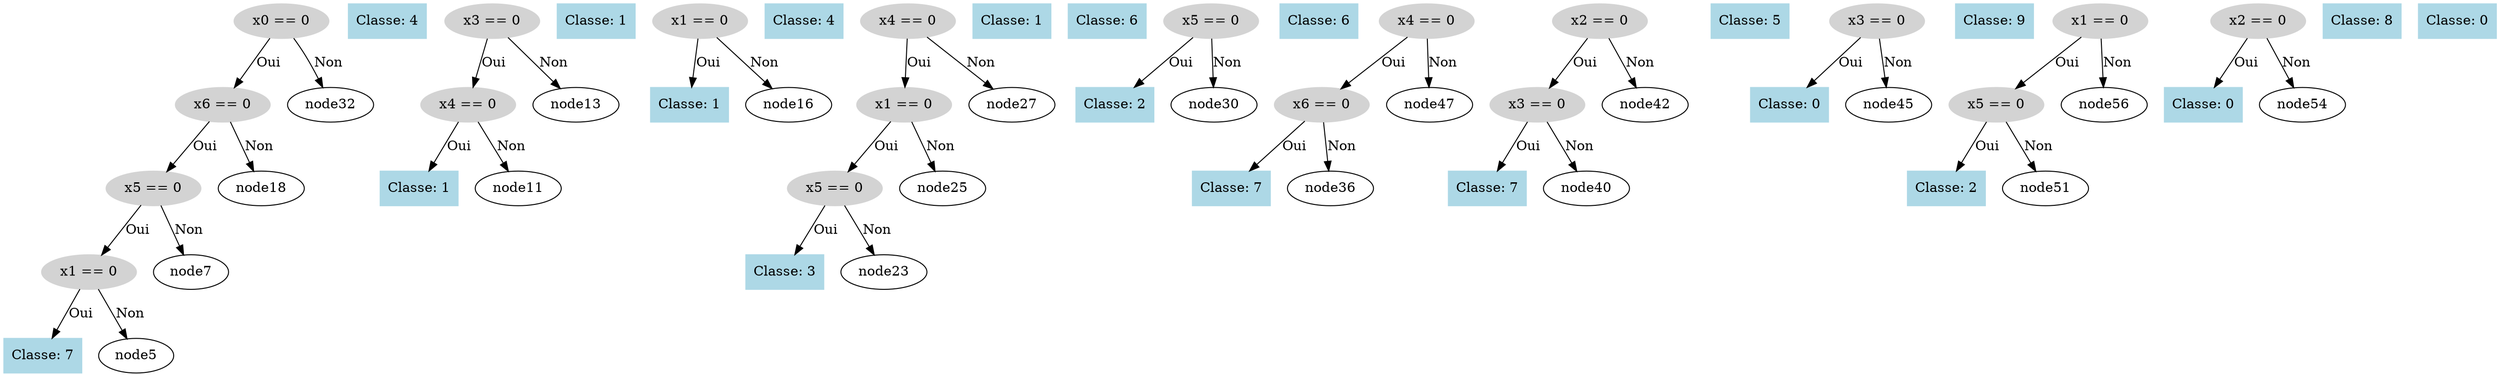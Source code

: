 digraph DecisionTree {
  node0 [label="x0 == 0", shape=ellipse, style=filled, color=lightgray];
  node0 -> node1 [label="Oui"];
  node1 [label="x6 == 0", shape=ellipse, style=filled, color=lightgray];
  node1 -> node2 [label="Oui"];
  node2 [label="x5 == 0", shape=ellipse, style=filled, color=lightgray];
  node2 -> node3 [label="Oui"];
  node3 [label="x1 == 0", shape=ellipse, style=filled, color=lightgray];
  node3 -> node4 [label="Oui"];
  node4 [label="Classe: 7", shape=box, style=filled, color=lightblue];
  node3 -> node5 [label="Non"];
  node6 [label="Classe: 4", shape=box, style=filled, color=lightblue];
  node2 -> node7 [label="Non"];
  node8 [label="x3 == 0", shape=ellipse, style=filled, color=lightgray];
  node8 -> node9 [label="Oui"];
  node9 [label="x4 == 0", shape=ellipse, style=filled, color=lightgray];
  node9 -> node10 [label="Oui"];
  node10 [label="Classe: 1", shape=box, style=filled, color=lightblue];
  node9 -> node11 [label="Non"];
  node12 [label="Classe: 1", shape=box, style=filled, color=lightblue];
  node8 -> node13 [label="Non"];
  node14 [label="x1 == 0", shape=ellipse, style=filled, color=lightgray];
  node14 -> node15 [label="Oui"];
  node15 [label="Classe: 1", shape=box, style=filled, color=lightblue];
  node14 -> node16 [label="Non"];
  node17 [label="Classe: 4", shape=box, style=filled, color=lightblue];
  node1 -> node18 [label="Non"];
  node19 [label="x4 == 0", shape=ellipse, style=filled, color=lightgray];
  node19 -> node20 [label="Oui"];
  node20 [label="x1 == 0", shape=ellipse, style=filled, color=lightgray];
  node20 -> node21 [label="Oui"];
  node21 [label="x5 == 0", shape=ellipse, style=filled, color=lightgray];
  node21 -> node22 [label="Oui"];
  node22 [label="Classe: 3", shape=box, style=filled, color=lightblue];
  node21 -> node23 [label="Non"];
  node24 [label="Classe: 1", shape=box, style=filled, color=lightblue];
  node20 -> node25 [label="Non"];
  node26 [label="Classe: 6", shape=box, style=filled, color=lightblue];
  node19 -> node27 [label="Non"];
  node28 [label="x5 == 0", shape=ellipse, style=filled, color=lightgray];
  node28 -> node29 [label="Oui"];
  node29 [label="Classe: 2", shape=box, style=filled, color=lightblue];
  node28 -> node30 [label="Non"];
  node31 [label="Classe: 6", shape=box, style=filled, color=lightblue];
  node0 -> node32 [label="Non"];
  node33 [label="x4 == 0", shape=ellipse, style=filled, color=lightgray];
  node33 -> node34 [label="Oui"];
  node34 [label="x6 == 0", shape=ellipse, style=filled, color=lightgray];
  node34 -> node35 [label="Oui"];
  node35 [label="Classe: 7", shape=box, style=filled, color=lightblue];
  node34 -> node36 [label="Non"];
  node37 [label="x2 == 0", shape=ellipse, style=filled, color=lightgray];
  node37 -> node38 [label="Oui"];
  node38 [label="x3 == 0", shape=ellipse, style=filled, color=lightgray];
  node38 -> node39 [label="Oui"];
  node39 [label="Classe: 7", shape=box, style=filled, color=lightblue];
  node38 -> node40 [label="Non"];
  node41 [label="Classe: 5", shape=box, style=filled, color=lightblue];
  node37 -> node42 [label="Non"];
  node43 [label="x3 == 0", shape=ellipse, style=filled, color=lightgray];
  node43 -> node44 [label="Oui"];
  node44 [label="Classe: 0", shape=box, style=filled, color=lightblue];
  node43 -> node45 [label="Non"];
  node46 [label="Classe: 9", shape=box, style=filled, color=lightblue];
  node33 -> node47 [label="Non"];
  node48 [label="x1 == 0", shape=ellipse, style=filled, color=lightgray];
  node48 -> node49 [label="Oui"];
  node49 [label="x5 == 0", shape=ellipse, style=filled, color=lightgray];
  node49 -> node50 [label="Oui"];
  node50 [label="Classe: 2", shape=box, style=filled, color=lightblue];
  node49 -> node51 [label="Non"];
  node52 [label="x2 == 0", shape=ellipse, style=filled, color=lightgray];
  node52 -> node53 [label="Oui"];
  node53 [label="Classe: 0", shape=box, style=filled, color=lightblue];
  node52 -> node54 [label="Non"];
  node55 [label="Classe: 8", shape=box, style=filled, color=lightblue];
  node48 -> node56 [label="Non"];
  node57 [label="Classe: 0", shape=box, style=filled, color=lightblue];
}
